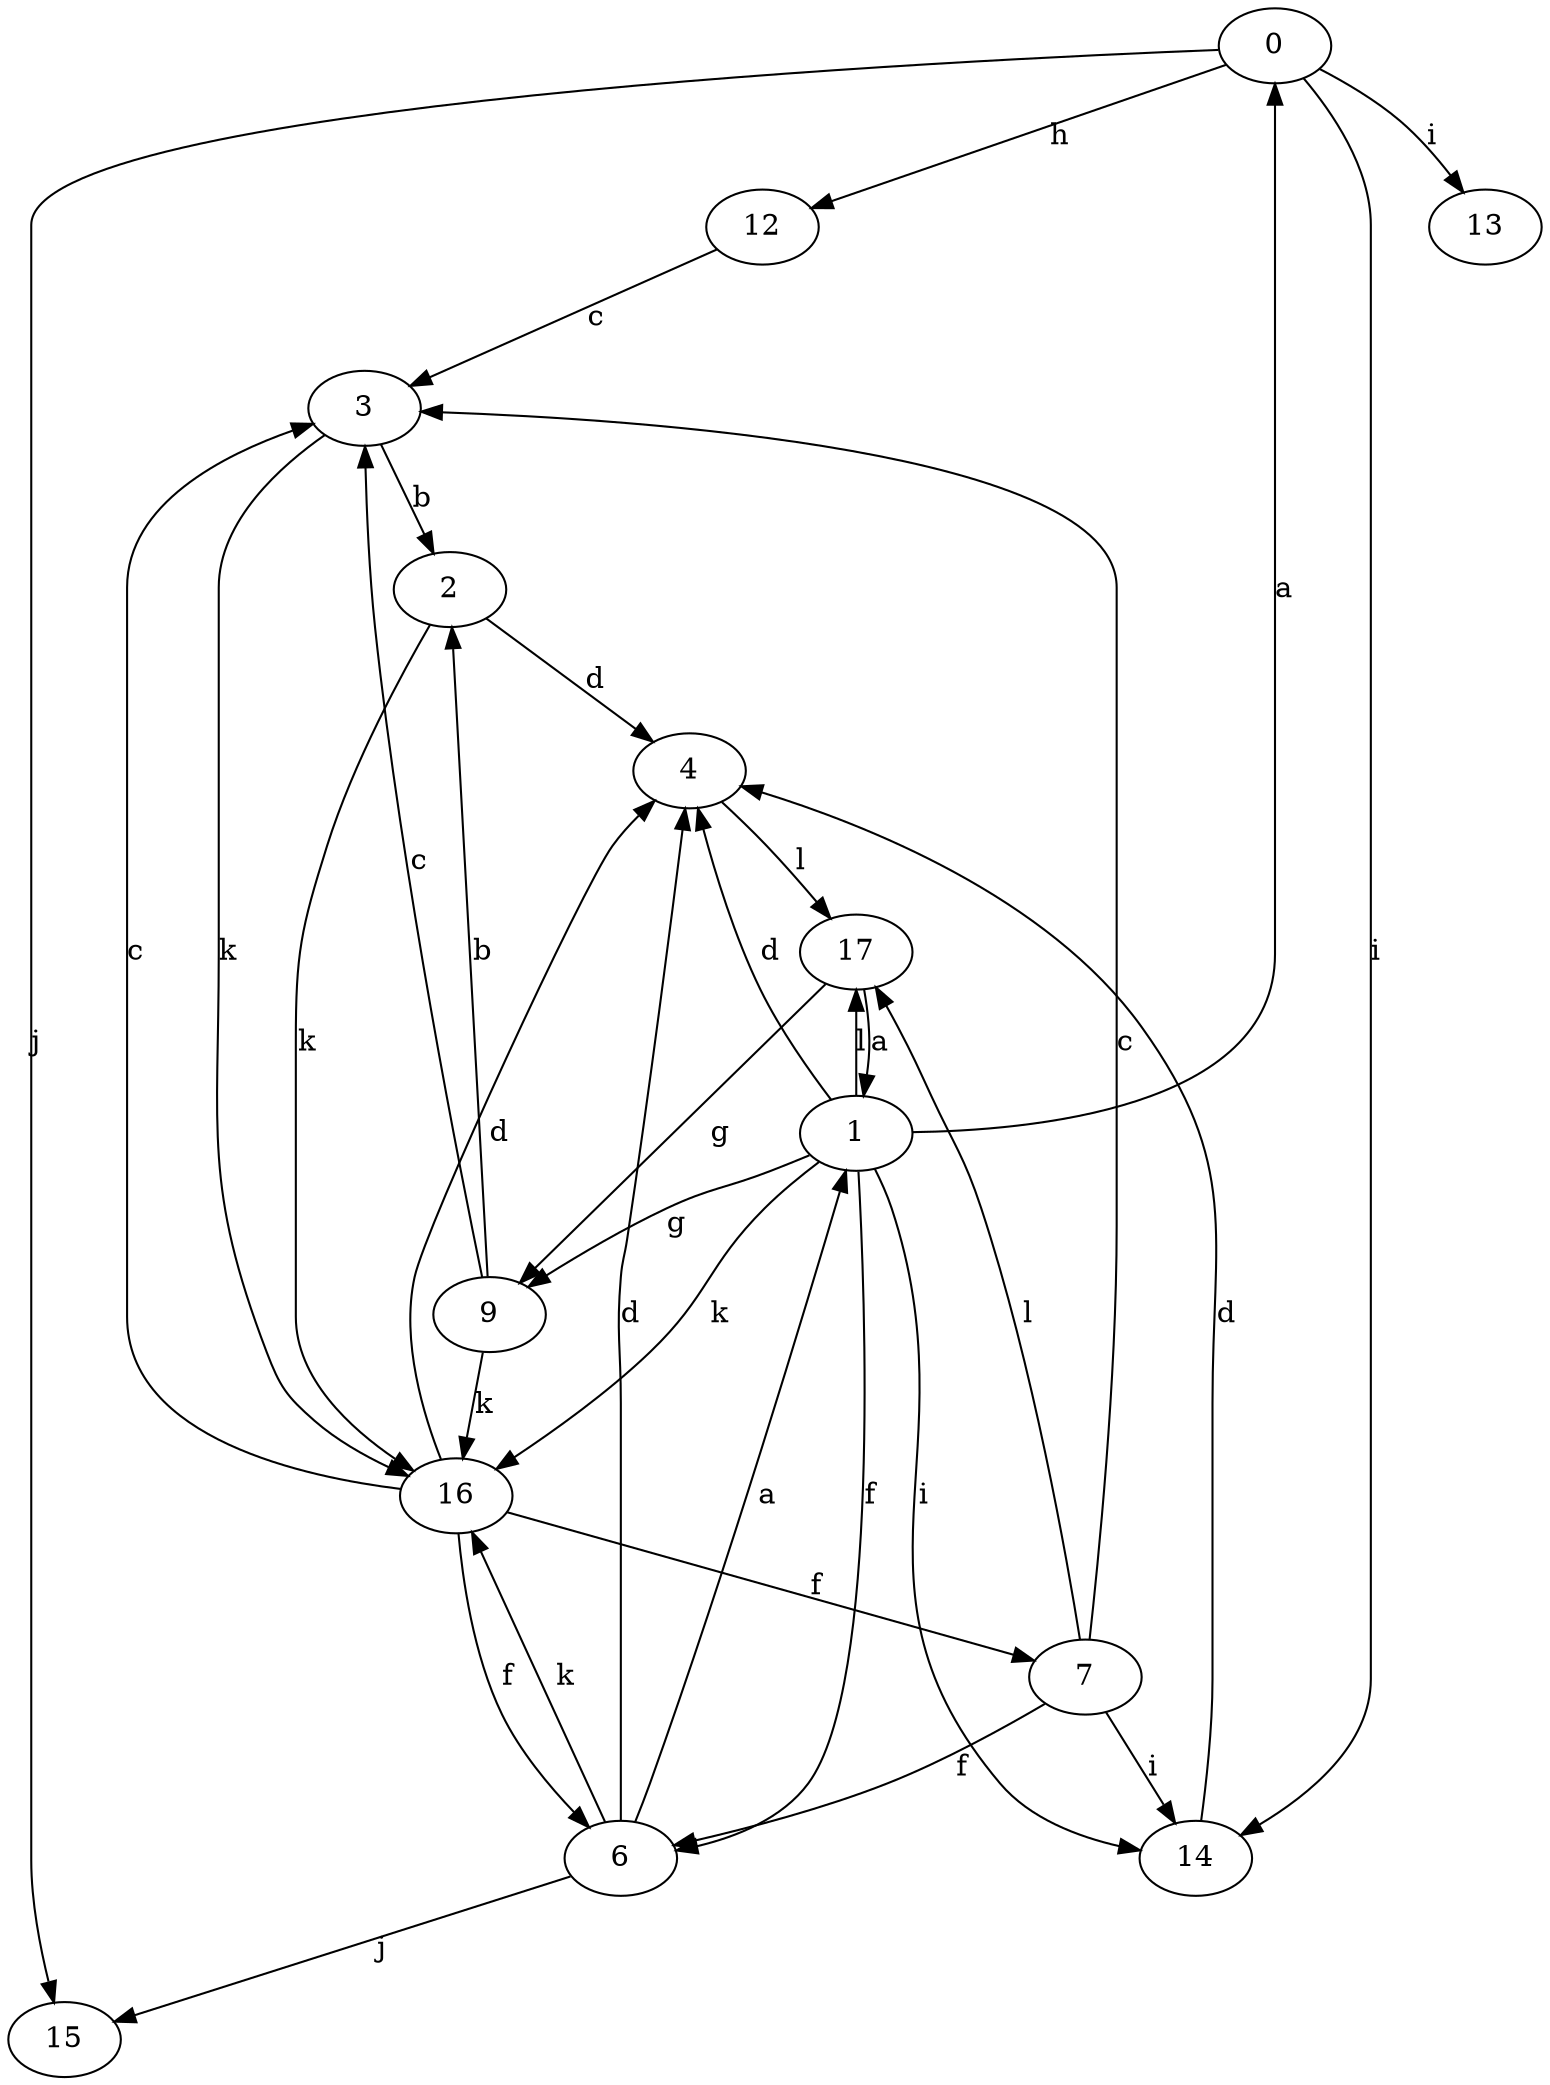 strict digraph  {
0;
1;
2;
3;
4;
6;
7;
9;
12;
13;
14;
15;
16;
17;
0 -> 12  [label=h];
0 -> 13  [label=i];
0 -> 14  [label=i];
0 -> 15  [label=j];
1 -> 0  [label=a];
1 -> 4  [label=d];
1 -> 6  [label=f];
1 -> 9  [label=g];
1 -> 14  [label=i];
1 -> 16  [label=k];
1 -> 17  [label=l];
2 -> 4  [label=d];
2 -> 16  [label=k];
3 -> 2  [label=b];
3 -> 16  [label=k];
4 -> 17  [label=l];
6 -> 1  [label=a];
6 -> 4  [label=d];
6 -> 15  [label=j];
6 -> 16  [label=k];
7 -> 3  [label=c];
7 -> 6  [label=f];
7 -> 14  [label=i];
7 -> 17  [label=l];
9 -> 2  [label=b];
9 -> 3  [label=c];
9 -> 16  [label=k];
12 -> 3  [label=c];
14 -> 4  [label=d];
16 -> 3  [label=c];
16 -> 4  [label=d];
16 -> 6  [label=f];
16 -> 7  [label=f];
17 -> 1  [label=a];
17 -> 9  [label=g];
}
